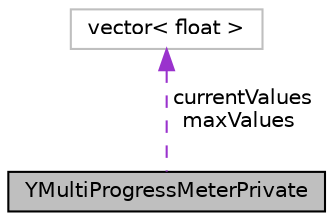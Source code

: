 digraph "YMultiProgressMeterPrivate"
{
 // LATEX_PDF_SIZE
  edge [fontname="Helvetica",fontsize="10",labelfontname="Helvetica",labelfontsize="10"];
  node [fontname="Helvetica",fontsize="10",shape=record];
  Node1 [label="YMultiProgressMeterPrivate",height=0.2,width=0.4,color="black", fillcolor="grey75", style="filled", fontcolor="black",tooltip=" "];
  Node2 -> Node1 [dir="back",color="darkorchid3",fontsize="10",style="dashed",label=" currentValues\nmaxValues" ,fontname="Helvetica"];
  Node2 [label="vector\< float \>",height=0.2,width=0.4,color="grey75", fillcolor="white", style="filled",tooltip=" "];
}
